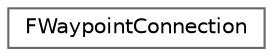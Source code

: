 digraph "类继承关系图"
{
 // INTERACTIVE_SVG=YES
 // LATEX_PDF_SIZE
  bgcolor="transparent";
  edge [fontname=Helvetica,fontsize=10,labelfontname=Helvetica,labelfontsize=10];
  node [fontname=Helvetica,fontsize=10,shape=box,height=0.2,width=0.4];
  rankdir="LR";
  Node0 [id="Node000000",label="FWaypointConnection",height=0.2,width=0.4,color="grey40", fillcolor="white", style="filled",URL="$dd/d68/structFWaypointConnection.html",tooltip=" "];
}
